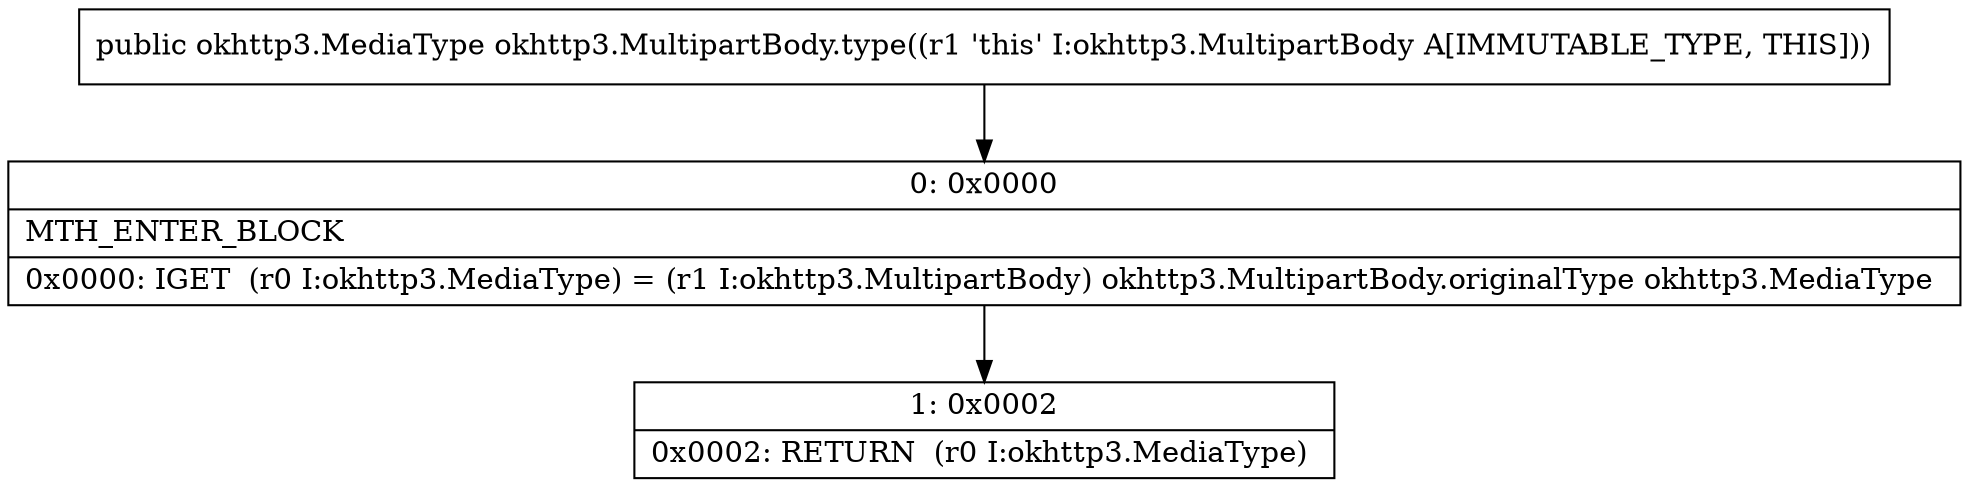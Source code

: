 digraph "CFG forokhttp3.MultipartBody.type()Lokhttp3\/MediaType;" {
Node_0 [shape=record,label="{0\:\ 0x0000|MTH_ENTER_BLOCK\l|0x0000: IGET  (r0 I:okhttp3.MediaType) = (r1 I:okhttp3.MultipartBody) okhttp3.MultipartBody.originalType okhttp3.MediaType \l}"];
Node_1 [shape=record,label="{1\:\ 0x0002|0x0002: RETURN  (r0 I:okhttp3.MediaType) \l}"];
MethodNode[shape=record,label="{public okhttp3.MediaType okhttp3.MultipartBody.type((r1 'this' I:okhttp3.MultipartBody A[IMMUTABLE_TYPE, THIS])) }"];
MethodNode -> Node_0;
Node_0 -> Node_1;
}


